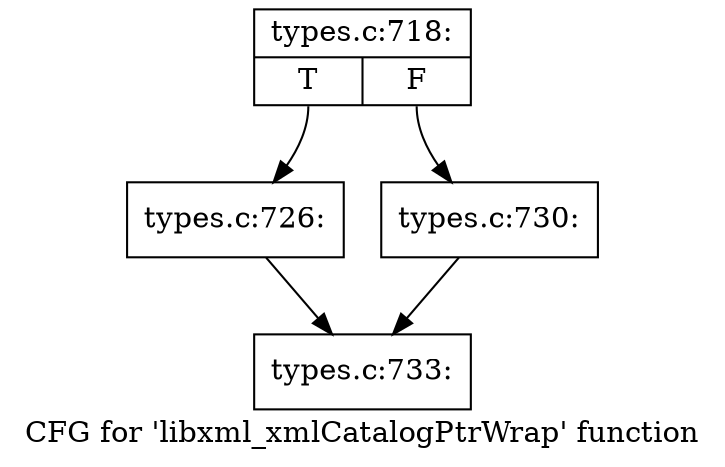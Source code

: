 digraph "CFG for 'libxml_xmlCatalogPtrWrap' function" {
	label="CFG for 'libxml_xmlCatalogPtrWrap' function";

	Node0x55aa7cf7e050 [shape=record,label="{types.c:718:|{<s0>T|<s1>F}}"];
	Node0x55aa7cf7e050:s0 -> Node0x55aa7cf83e50;
	Node0x55aa7cf7e050:s1 -> Node0x55aa7cf83ea0;
	Node0x55aa7cf83e50 [shape=record,label="{types.c:726:}"];
	Node0x55aa7cf83e50 -> Node0x55aa7cf7c8a0;
	Node0x55aa7cf83ea0 [shape=record,label="{types.c:730:}"];
	Node0x55aa7cf83ea0 -> Node0x55aa7cf7c8a0;
	Node0x55aa7cf7c8a0 [shape=record,label="{types.c:733:}"];
}
